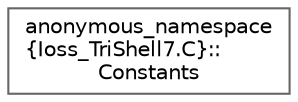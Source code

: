 digraph "Graphical Class Hierarchy"
{
 // INTERACTIVE_SVG=YES
 // LATEX_PDF_SIZE
  bgcolor="transparent";
  edge [fontname=Helvetica,fontsize=10,labelfontname=Helvetica,labelfontsize=10];
  node [fontname=Helvetica,fontsize=10,shape=box,height=0.2,width=0.4];
  rankdir="LR";
  Node0 [id="Node000000",label="anonymous_namespace\l\{Ioss_TriShell7.C\}::\lConstants",height=0.2,width=0.4,color="grey40", fillcolor="white", style="filled",URL="$structanonymous__namespace_02Ioss__TriShell7_8C_03_1_1Constants.html",tooltip=" "];
}
